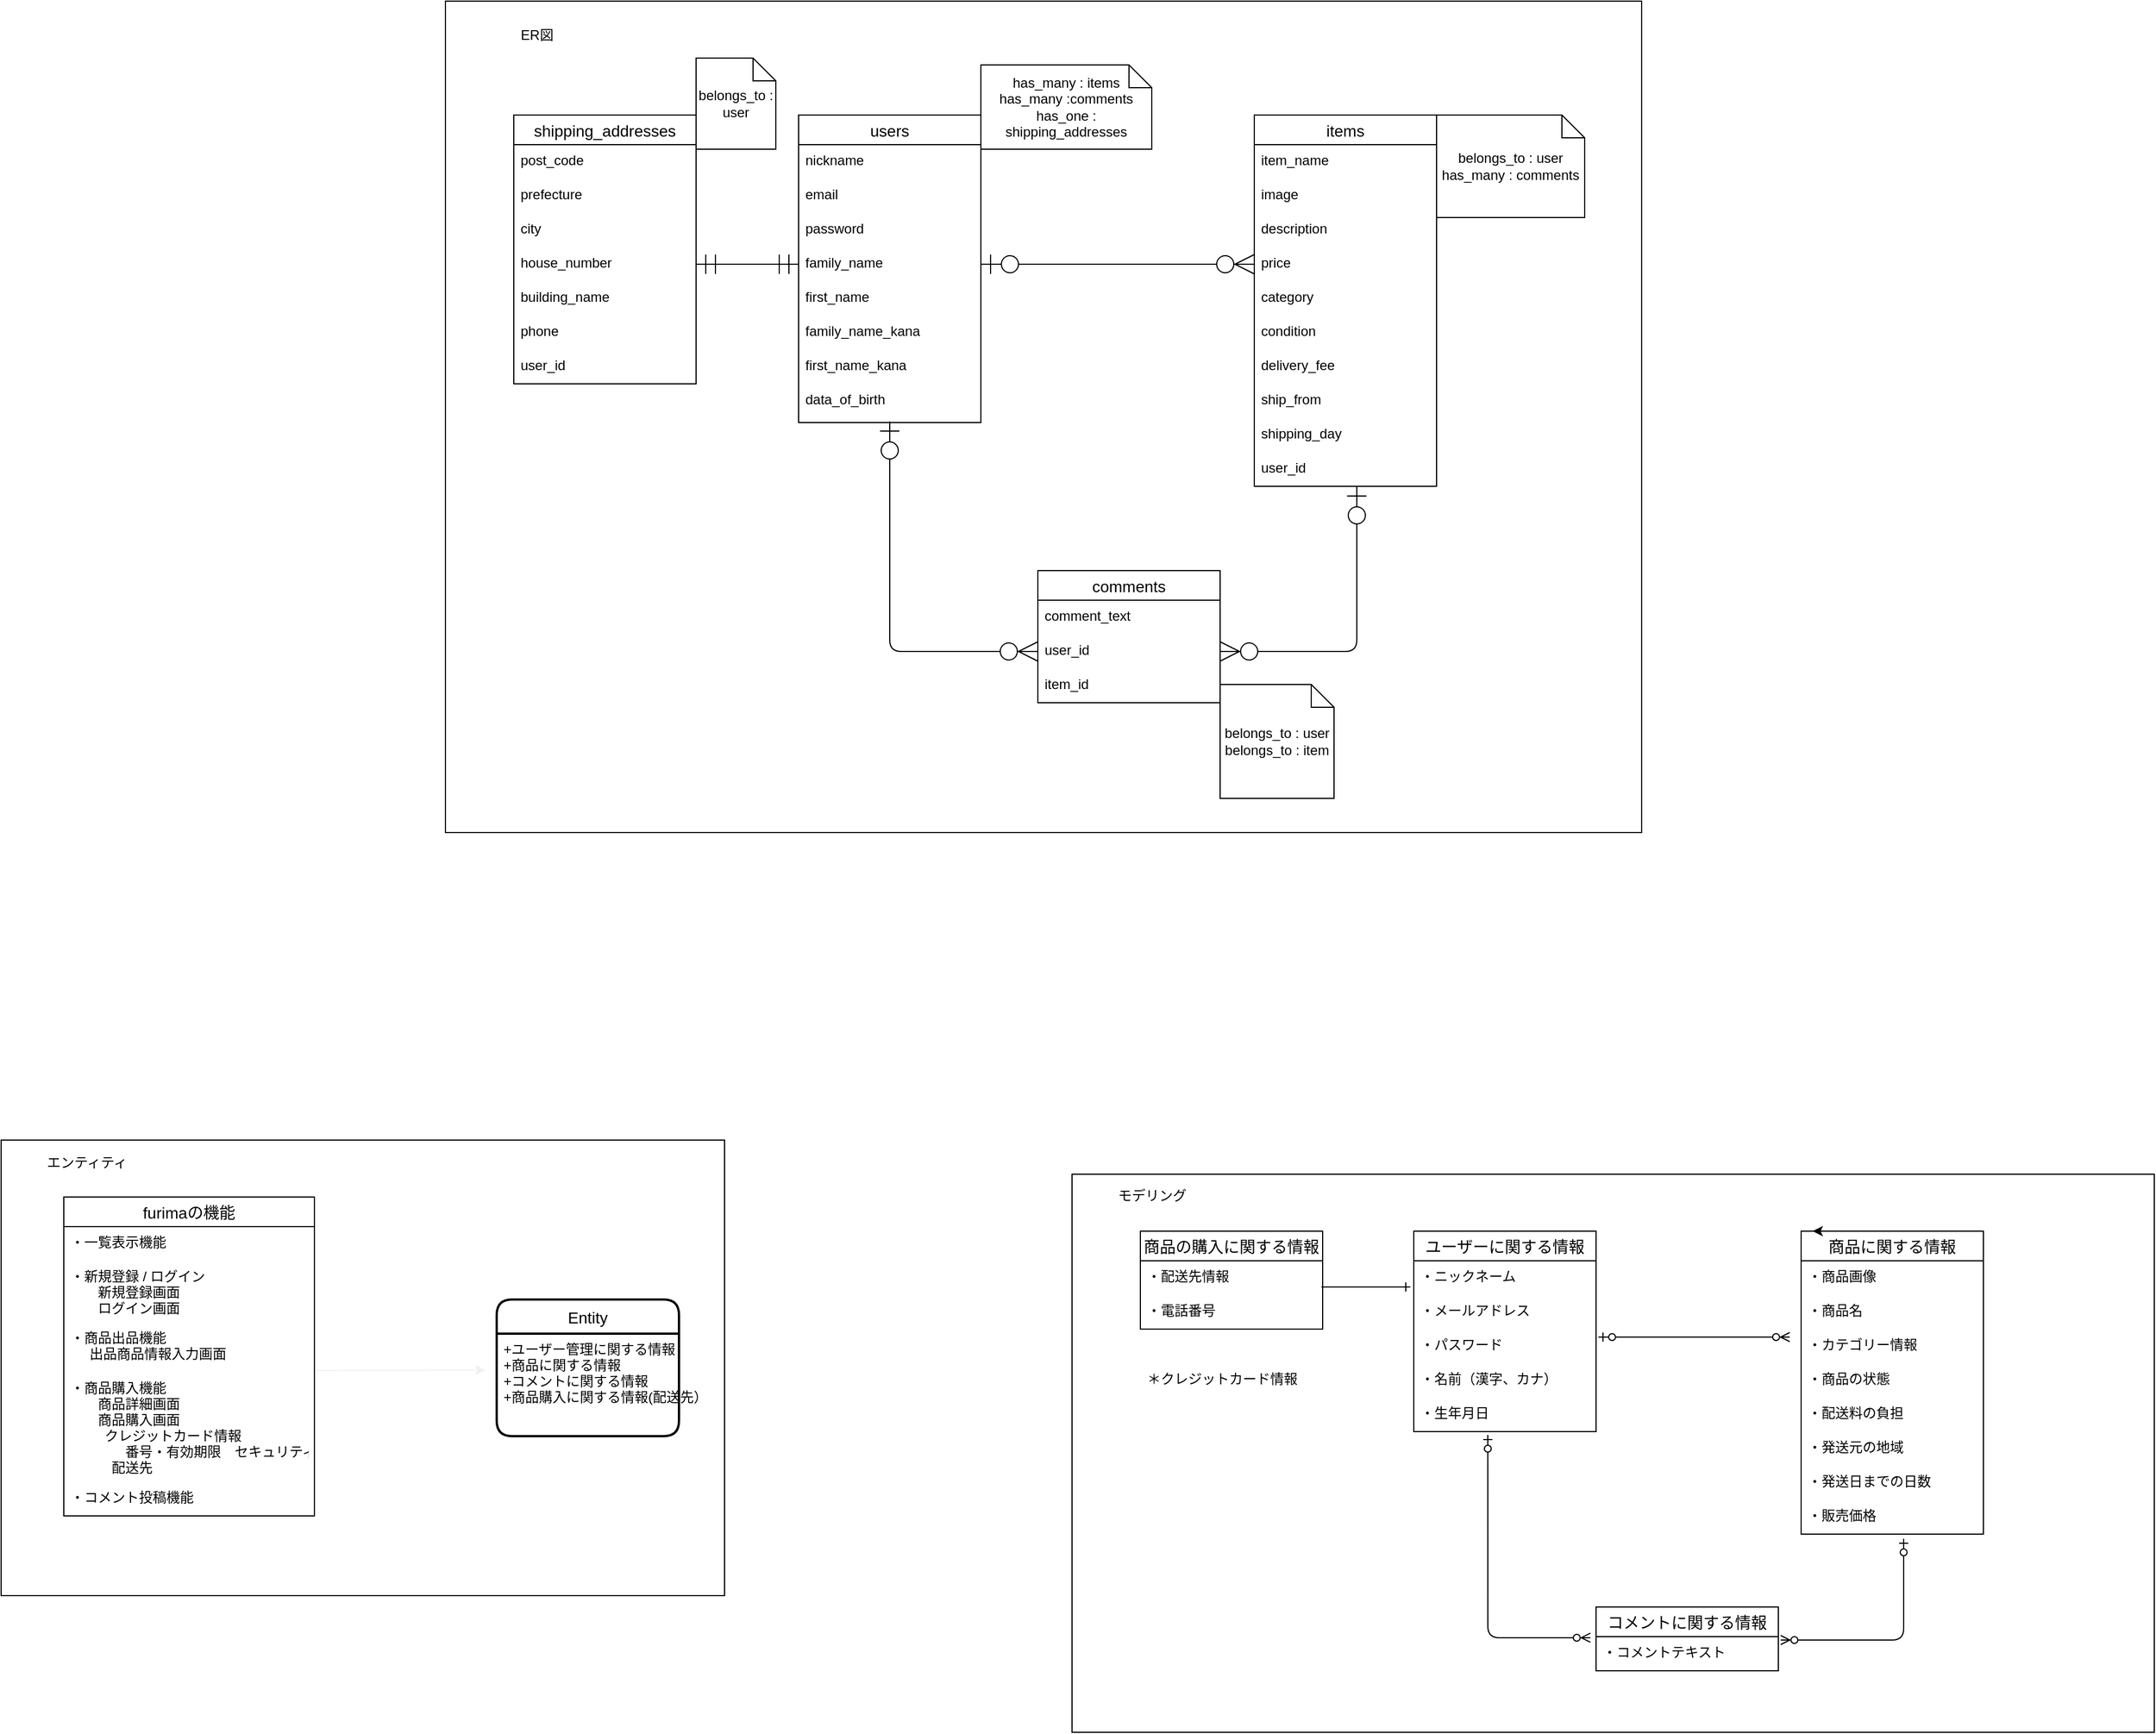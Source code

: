 <mxfile>
    <diagram id="UsFEDCfRNy4zQHfbOZY-" name="ページ1">
        <mxGraphModel dx="890" dy="496" grid="1" gridSize="10" guides="1" tooltips="1" connect="1" arrows="1" fold="1" page="1" pageScale="1" pageWidth="827" pageHeight="1169" math="0" shadow="0">
            <root>
                <mxCell id="0"/>
                <mxCell id="1" parent="0"/>
                <mxCell id="140" value="" style="group" vertex="1" connectable="0" parent="1">
                    <mxGeometry x="350" y="1270" width="950" height="490" as="geometry"/>
                </mxCell>
                <mxCell id="139" value="" style="whiteSpace=wrap;html=1;" vertex="1" parent="140">
                    <mxGeometry width="950" height="490" as="geometry"/>
                </mxCell>
                <mxCell id="92" value="ユーザーに関する情報" style="swimlane;fontStyle=0;childLayout=stackLayout;horizontal=1;startSize=26;horizontalStack=0;resizeParent=1;resizeParentMax=0;resizeLast=0;collapsible=1;marginBottom=0;align=center;fontSize=14;" vertex="1" parent="140">
                    <mxGeometry x="300" y="50" width="160" height="176" as="geometry"/>
                </mxCell>
                <mxCell id="116" value="・ニックネーム" style="text;strokeColor=none;fillColor=none;spacingLeft=4;spacingRight=4;overflow=hidden;rotatable=0;points=[[0,0.5],[1,0.5]];portConstraint=eastwest;fontSize=12;" vertex="1" parent="92">
                    <mxGeometry y="26" width="160" height="30" as="geometry"/>
                </mxCell>
                <mxCell id="94" value="・メールアドレス" style="text;strokeColor=none;fillColor=none;spacingLeft=4;spacingRight=4;overflow=hidden;rotatable=0;points=[[0,0.5],[1,0.5]];portConstraint=eastwest;fontSize=12;" vertex="1" parent="92">
                    <mxGeometry y="56" width="160" height="30" as="geometry"/>
                </mxCell>
                <mxCell id="96" value="・パスワード" style="text;strokeColor=none;fillColor=none;spacingLeft=4;spacingRight=4;overflow=hidden;rotatable=0;points=[[0,0.5],[1,0.5]];portConstraint=eastwest;fontSize=12;" vertex="1" parent="92">
                    <mxGeometry y="86" width="160" height="30" as="geometry"/>
                </mxCell>
                <mxCell id="93" value="・名前（漢字、カナ）" style="text;strokeColor=none;fillColor=none;spacingLeft=4;spacingRight=4;overflow=hidden;rotatable=0;points=[[0,0.5],[1,0.5]];portConstraint=eastwest;fontSize=12;" vertex="1" parent="92">
                    <mxGeometry y="116" width="160" height="30" as="geometry"/>
                </mxCell>
                <mxCell id="95" value="・生年月日" style="text;strokeColor=none;fillColor=none;spacingLeft=4;spacingRight=4;overflow=hidden;rotatable=0;points=[[0,0.5],[1,0.5]];portConstraint=eastwest;fontSize=12;" vertex="1" parent="92">
                    <mxGeometry y="146" width="160" height="30" as="geometry"/>
                </mxCell>
                <mxCell id="97" value="商品に関する情報" style="swimlane;fontStyle=0;childLayout=stackLayout;horizontal=1;startSize=26;horizontalStack=0;resizeParent=1;resizeParentMax=0;resizeLast=0;collapsible=1;marginBottom=0;align=center;fontSize=14;" vertex="1" parent="140">
                    <mxGeometry x="640" y="50" width="160" height="266" as="geometry"/>
                </mxCell>
                <mxCell id="98" value="・商品画像" style="text;strokeColor=none;fillColor=none;spacingLeft=4;spacingRight=4;overflow=hidden;rotatable=0;points=[[0,0.5],[1,0.5]];portConstraint=eastwest;fontSize=12;" vertex="1" parent="97">
                    <mxGeometry y="26" width="160" height="30" as="geometry"/>
                </mxCell>
                <mxCell id="100" value="・商品名" style="text;strokeColor=none;fillColor=none;spacingLeft=4;spacingRight=4;overflow=hidden;rotatable=0;points=[[0,0.5],[1,0.5]];portConstraint=eastwest;fontSize=12;" vertex="1" parent="97">
                    <mxGeometry y="56" width="160" height="30" as="geometry"/>
                </mxCell>
                <mxCell id="117" value="・カテゴリー情報" style="text;strokeColor=none;fillColor=none;spacingLeft=4;spacingRight=4;overflow=hidden;rotatable=0;points=[[0,0.5],[1,0.5]];portConstraint=eastwest;fontSize=12;" vertex="1" parent="97">
                    <mxGeometry y="86" width="160" height="30" as="geometry"/>
                </mxCell>
                <mxCell id="118" value="・商品の状態" style="text;strokeColor=none;fillColor=none;spacingLeft=4;spacingRight=4;overflow=hidden;rotatable=0;points=[[0,0.5],[1,0.5]];portConstraint=eastwest;fontSize=12;" vertex="1" parent="97">
                    <mxGeometry y="116" width="160" height="30" as="geometry"/>
                </mxCell>
                <mxCell id="119" value="・配送料の負担" style="text;strokeColor=none;fillColor=none;spacingLeft=4;spacingRight=4;overflow=hidden;rotatable=0;points=[[0,0.5],[1,0.5]];portConstraint=eastwest;fontSize=12;" vertex="1" parent="97">
                    <mxGeometry y="146" width="160" height="30" as="geometry"/>
                </mxCell>
                <mxCell id="120" value="・発送元の地域" style="text;strokeColor=none;fillColor=none;spacingLeft=4;spacingRight=4;overflow=hidden;rotatable=0;points=[[0,0.5],[1,0.5]];portConstraint=eastwest;fontSize=12;" vertex="1" parent="97">
                    <mxGeometry y="176" width="160" height="30" as="geometry"/>
                </mxCell>
                <mxCell id="121" value="・発送日までの日数" style="text;strokeColor=none;fillColor=none;spacingLeft=4;spacingRight=4;overflow=hidden;rotatable=0;points=[[0,0.5],[1,0.5]];portConstraint=eastwest;fontSize=12;" vertex="1" parent="97">
                    <mxGeometry y="206" width="160" height="30" as="geometry"/>
                </mxCell>
                <mxCell id="122" value="・販売価格" style="text;strokeColor=none;fillColor=none;spacingLeft=4;spacingRight=4;overflow=hidden;rotatable=0;points=[[0,0.5],[1,0.5]];portConstraint=eastwest;fontSize=12;" vertex="1" parent="97">
                    <mxGeometry y="236" width="160" height="30" as="geometry"/>
                </mxCell>
                <mxCell id="108" value="商品の購入に関する情報" style="swimlane;fontStyle=0;childLayout=stackLayout;horizontal=1;startSize=26;horizontalStack=0;resizeParent=1;resizeParentMax=0;resizeLast=0;collapsible=1;marginBottom=0;align=center;fontSize=14;" vertex="1" parent="140">
                    <mxGeometry x="60" y="50" width="160" height="86" as="geometry"/>
                </mxCell>
                <mxCell id="110" value="・配送先情報" style="text;strokeColor=none;fillColor=none;spacingLeft=4;spacingRight=4;overflow=hidden;rotatable=0;points=[[0,0.5],[1,0.5]];portConstraint=eastwest;fontSize=12;" vertex="1" parent="108">
                    <mxGeometry y="26" width="160" height="30" as="geometry"/>
                </mxCell>
                <mxCell id="111" value="・電話番号" style="text;strokeColor=none;fillColor=none;spacingLeft=4;spacingRight=4;overflow=hidden;rotatable=0;points=[[0,0.5],[1,0.5]];portConstraint=eastwest;fontSize=12;" vertex="1" parent="108">
                    <mxGeometry y="56" width="160" height="30" as="geometry"/>
                </mxCell>
                <mxCell id="112" value="コメントに関する情報" style="swimlane;fontStyle=0;childLayout=stackLayout;horizontal=1;startSize=26;horizontalStack=0;resizeParent=1;resizeParentMax=0;resizeLast=0;collapsible=1;marginBottom=0;align=center;fontSize=14;" vertex="1" parent="140">
                    <mxGeometry x="460" y="380" width="160" height="56" as="geometry"/>
                </mxCell>
                <mxCell id="113" value="・コメントテキスト" style="text;strokeColor=none;fillColor=none;spacingLeft=4;spacingRight=4;overflow=hidden;rotatable=0;points=[[0,0.5],[1,0.5]];portConstraint=eastwest;fontSize=12;" vertex="1" parent="112">
                    <mxGeometry y="26" width="160" height="30" as="geometry"/>
                </mxCell>
                <mxCell id="124" style="edgeStyle=orthogonalEdgeStyle;rounded=0;orthogonalLoop=1;jettySize=auto;html=1;exitX=0.25;exitY=0;exitDx=0;exitDy=0;entryX=0.063;entryY=0;entryDx=0;entryDy=0;entryPerimeter=0;" edge="1" parent="140" source="97" target="97">
                    <mxGeometry relative="1" as="geometry"/>
                </mxCell>
                <mxCell id="127" value="" style="edgeStyle=entityRelationEdgeStyle;fontSize=12;html=1;endArrow=ERzeroToMany;startArrow=ERzeroToOne;exitX=1.013;exitY=0.233;exitDx=0;exitDy=0;exitPerimeter=0;" edge="1" parent="140" source="96">
                    <mxGeometry width="100" height="100" relative="1" as="geometry">
                        <mxPoint x="460" y="200" as="sourcePoint"/>
                        <mxPoint x="630" y="143" as="targetPoint"/>
                    </mxGeometry>
                </mxCell>
                <mxCell id="128" value="" style="edgeStyle=elbowEdgeStyle;fontSize=12;html=1;endArrow=ERzeroToMany;startArrow=ERzeroToOne;entryX=-0.031;entryY=0.033;entryDx=0;entryDy=0;entryPerimeter=0;exitX=0.406;exitY=1.1;exitDx=0;exitDy=0;exitPerimeter=0;" edge="1" parent="140" source="95" target="113">
                    <mxGeometry width="100" height="100" relative="1" as="geometry">
                        <mxPoint x="340" y="340" as="sourcePoint"/>
                        <mxPoint x="440" y="240" as="targetPoint"/>
                        <Array as="points">
                            <mxPoint x="365" y="370"/>
                        </Array>
                    </mxGeometry>
                </mxCell>
                <mxCell id="130" value="" style="edgeStyle=elbowEdgeStyle;fontSize=12;html=1;endArrow=ERzeroToMany;startArrow=ERzeroToOne;entryX=1.013;entryY=0.1;entryDx=0;entryDy=0;entryPerimeter=0;" edge="1" parent="140" target="113">
                    <mxGeometry width="100" height="100" relative="1" as="geometry">
                        <mxPoint x="730" y="320" as="sourcePoint"/>
                        <mxPoint x="760" y="340" as="targetPoint"/>
                        <Array as="points">
                            <mxPoint x="730" y="340"/>
                            <mxPoint x="740" y="360"/>
                        </Array>
                    </mxGeometry>
                </mxCell>
                <mxCell id="131" value="" style="edgeStyle=entityRelationEdgeStyle;fontSize=12;html=1;endArrow=ERone;endFill=1;entryX=-0.019;entryY=0.767;entryDx=0;entryDy=0;entryPerimeter=0;" edge="1" parent="140" target="116">
                    <mxGeometry width="100" height="100" relative="1" as="geometry">
                        <mxPoint x="219" y="99" as="sourcePoint"/>
                        <mxPoint x="290" y="100" as="targetPoint"/>
                    </mxGeometry>
                </mxCell>
                <mxCell id="137" value="モデリング" style="text;html=1;align=center;verticalAlign=middle;resizable=0;points=[];autosize=1;" vertex="1" parent="140">
                    <mxGeometry x="30" y="9" width="80" height="20" as="geometry"/>
                </mxCell>
                <mxCell id="109" value="＊クレジットカード情報" style="text;strokeColor=none;fillColor=none;spacingLeft=4;spacingRight=4;overflow=hidden;rotatable=0;points=[[0,0.5],[1,0.5]];portConstraint=eastwest;fontSize=12;" vertex="1" parent="140">
                    <mxGeometry x="60" y="166" width="160" height="30" as="geometry"/>
                </mxCell>
                <mxCell id="142" value="" style="group" vertex="1" connectable="0" parent="1">
                    <mxGeometry x="-590" y="1240" width="635" height="400" as="geometry"/>
                </mxCell>
                <mxCell id="141" value="" style="whiteSpace=wrap;html=1;" vertex="1" parent="142">
                    <mxGeometry width="635" height="400" as="geometry"/>
                </mxCell>
                <mxCell id="82" value="furimaの機能" style="swimlane;fontStyle=0;childLayout=stackLayout;horizontal=1;startSize=26;horizontalStack=0;resizeParent=1;resizeParentMax=0;resizeLast=0;collapsible=1;marginBottom=0;align=center;fontSize=14;" vertex="1" parent="142">
                    <mxGeometry x="55" y="50" width="220" height="280" as="geometry"/>
                </mxCell>
                <mxCell id="101" value="・一覧表示機能" style="text;strokeColor=none;fillColor=none;spacingLeft=4;spacingRight=4;overflow=hidden;rotatable=0;points=[[0,0.5],[1,0.5]];portConstraint=eastwest;fontSize=12;" vertex="1" parent="82">
                    <mxGeometry y="26" width="220" height="30" as="geometry"/>
                </mxCell>
                <mxCell id="83" value="・新規登録 / ログイン&#10;　　新規登録画面&#10;　　ログイン画面" style="text;strokeColor=none;fillColor=none;spacingLeft=4;spacingRight=4;overflow=hidden;rotatable=0;points=[[0,0.5],[1,0.5]];portConstraint=eastwest;fontSize=12;" vertex="1" parent="82">
                    <mxGeometry y="56" width="220" height="54" as="geometry"/>
                </mxCell>
                <mxCell id="84" value="・商品出品機能&#10;     出品商品情報入力画面" style="text;strokeColor=none;fillColor=none;spacingLeft=4;spacingRight=4;overflow=hidden;rotatable=0;points=[[0,0.5],[1,0.5]];portConstraint=eastwest;fontSize=12;" vertex="1" parent="82">
                    <mxGeometry y="110" width="220" height="44" as="geometry"/>
                </mxCell>
                <mxCell id="85" value="・商品購入機能&#10;　　商品詳細画面&#10;　　商品購入画面&#10;         クレジットカード情報&#10;　　　　番号・有効期限　セキュリティコード&#10;　　　配送先" style="text;strokeColor=none;fillColor=none;spacingLeft=4;spacingRight=4;overflow=hidden;rotatable=0;points=[[0,0.5],[1,0.5]];portConstraint=eastwest;fontSize=12;" vertex="1" parent="82">
                    <mxGeometry y="154" width="220" height="96" as="geometry"/>
                </mxCell>
                <mxCell id="86" value="・コメント投稿機能" style="text;strokeColor=none;fillColor=none;spacingLeft=4;spacingRight=4;overflow=hidden;rotatable=0;points=[[0,0.5],[1,0.5]];portConstraint=eastwest;fontSize=12;" vertex="1" parent="82">
                    <mxGeometry y="250" width="220" height="30" as="geometry"/>
                </mxCell>
                <mxCell id="87" value="" style="endArrow=classic;html=1;strokeColor=#f0f0f0;exitX=1.006;exitY=-0.017;exitDx=0;exitDy=0;exitPerimeter=0;" edge="1" parent="142" source="85">
                    <mxGeometry width="50" height="50" relative="1" as="geometry">
                        <mxPoint x="395" y="120" as="sourcePoint"/>
                        <mxPoint x="425" y="202" as="targetPoint"/>
                    </mxGeometry>
                </mxCell>
                <mxCell id="106" value="Entity" style="swimlane;childLayout=stackLayout;horizontal=1;startSize=30;horizontalStack=0;rounded=1;fontSize=14;fontStyle=0;strokeWidth=2;resizeParent=0;resizeLast=1;shadow=0;dashed=0;align=center;" vertex="1" parent="142">
                    <mxGeometry x="435" y="140" width="160" height="120" as="geometry"/>
                </mxCell>
                <mxCell id="107" value="+ユーザー管理に関する情報&#10;+商品に関する情報&#10;+コメントに関する情報&#10;+商品購入に関する情報(配送先）&#10;" style="align=left;strokeColor=none;fillColor=none;spacingLeft=4;fontSize=12;verticalAlign=top;resizable=0;rotatable=0;part=1;" vertex="1" parent="106">
                    <mxGeometry y="30" width="160" height="90" as="geometry"/>
                </mxCell>
                <mxCell id="136" value="エンティティ" style="text;html=1;align=center;verticalAlign=middle;resizable=0;points=[];autosize=1;" vertex="1" parent="142">
                    <mxGeometry x="30" y="10" width="90" height="20" as="geometry"/>
                </mxCell>
                <mxCell id="159" value="" style="group" vertex="1" connectable="0" parent="1">
                    <mxGeometry x="-200" y="240" width="1050" height="730" as="geometry"/>
                </mxCell>
                <mxCell id="158" value="" style="whiteSpace=wrap;html=1;" vertex="1" parent="159">
                    <mxGeometry width="1050" height="730" as="geometry"/>
                </mxCell>
                <mxCell id="47" value="users" style="swimlane;fontStyle=0;childLayout=stackLayout;horizontal=1;startSize=26;horizontalStack=0;resizeParent=1;resizeParentMax=0;resizeLast=0;collapsible=1;marginBottom=0;align=center;fontSize=14;" vertex="1" parent="159">
                    <mxGeometry x="310" y="100" width="160" height="270" as="geometry">
                        <mxRectangle x="90" y="160" width="50" height="26" as="alternateBounds"/>
                    </mxGeometry>
                </mxCell>
                <mxCell id="49" value="nickname" style="text;strokeColor=none;fillColor=none;spacingLeft=4;spacingRight=4;overflow=hidden;rotatable=0;points=[[0,0.5],[1,0.5]];portConstraint=eastwest;fontSize=12;" vertex="1" parent="47">
                    <mxGeometry y="26" width="160" height="30" as="geometry"/>
                </mxCell>
                <mxCell id="50" value="email" style="text;strokeColor=none;fillColor=none;spacingLeft=4;spacingRight=4;overflow=hidden;rotatable=0;points=[[0,0.5],[1,0.5]];portConstraint=eastwest;fontSize=12;" vertex="1" parent="47">
                    <mxGeometry y="56" width="160" height="30" as="geometry"/>
                </mxCell>
                <mxCell id="51" value="password" style="text;strokeColor=none;fillColor=none;spacingLeft=4;spacingRight=4;overflow=hidden;rotatable=0;points=[[0,0.5],[1,0.5]];portConstraint=eastwest;fontSize=12;" vertex="1" parent="47">
                    <mxGeometry y="86" width="160" height="30" as="geometry"/>
                </mxCell>
                <mxCell id="48" value="family_name" style="text;strokeColor=none;fillColor=none;spacingLeft=4;spacingRight=4;overflow=hidden;rotatable=0;points=[[0,0.5],[1,0.5]];portConstraint=eastwest;fontSize=12;" vertex="1" parent="47">
                    <mxGeometry y="116" width="160" height="30" as="geometry"/>
                </mxCell>
                <mxCell id="153" value="first_name" style="text;strokeColor=none;fillColor=none;spacingLeft=4;spacingRight=4;overflow=hidden;rotatable=0;points=[[0,0.5],[1,0.5]];portConstraint=eastwest;fontSize=12;" vertex="1" parent="47">
                    <mxGeometry y="146" width="160" height="30" as="geometry"/>
                </mxCell>
                <mxCell id="143" value="family_name_kana" style="text;strokeColor=none;fillColor=none;spacingLeft=4;spacingRight=4;overflow=hidden;rotatable=0;points=[[0,0.5],[1,0.5]];portConstraint=eastwest;fontSize=12;" vertex="1" parent="47">
                    <mxGeometry y="176" width="160" height="30" as="geometry"/>
                </mxCell>
                <mxCell id="154" value="first_name_kana" style="text;strokeColor=none;fillColor=none;spacingLeft=4;spacingRight=4;overflow=hidden;rotatable=0;points=[[0,0.5],[1,0.5]];portConstraint=eastwest;fontSize=12;" vertex="1" parent="47">
                    <mxGeometry y="206" width="160" height="30" as="geometry"/>
                </mxCell>
                <mxCell id="52" value="data_of_birth" style="text;strokeColor=none;fillColor=none;spacingLeft=4;spacingRight=4;overflow=hidden;rotatable=0;points=[[0,0.5],[1,0.5]];portConstraint=eastwest;fontSize=12;" vertex="1" parent="47">
                    <mxGeometry y="236" width="160" height="34" as="geometry"/>
                </mxCell>
                <mxCell id="53" value="items" style="swimlane;fontStyle=0;childLayout=stackLayout;horizontal=1;startSize=26;horizontalStack=0;resizeParent=1;resizeParentMax=0;resizeLast=0;collapsible=1;marginBottom=0;align=center;fontSize=14;" vertex="1" parent="159">
                    <mxGeometry x="710" y="100" width="160" height="326" as="geometry"/>
                </mxCell>
                <mxCell id="54" value="item_name" style="text;strokeColor=none;fillColor=none;spacingLeft=4;spacingRight=4;overflow=hidden;rotatable=0;points=[[0,0.5],[1,0.5]];portConstraint=eastwest;fontSize=12;" vertex="1" parent="53">
                    <mxGeometry y="26" width="160" height="30" as="geometry"/>
                </mxCell>
                <mxCell id="55" value="image" style="text;strokeColor=none;fillColor=none;spacingLeft=4;spacingRight=4;overflow=hidden;rotatable=0;points=[[0,0.5],[1,0.5]];portConstraint=eastwest;fontSize=12;" vertex="1" parent="53">
                    <mxGeometry y="56" width="160" height="30" as="geometry"/>
                </mxCell>
                <mxCell id="56" value="description" style="text;strokeColor=none;fillColor=none;spacingLeft=4;spacingRight=4;overflow=hidden;rotatable=0;points=[[0,0.5],[1,0.5]];portConstraint=eastwest;fontSize=12;" vertex="1" parent="53">
                    <mxGeometry y="86" width="160" height="30" as="geometry"/>
                </mxCell>
                <mxCell id="57" value="price" style="text;strokeColor=none;fillColor=none;spacingLeft=4;spacingRight=4;overflow=hidden;rotatable=0;points=[[0,0.5],[1,0.5]];portConstraint=eastwest;fontSize=12;" vertex="1" parent="53">
                    <mxGeometry y="116" width="160" height="30" as="geometry"/>
                </mxCell>
                <mxCell id="58" value="category" style="text;strokeColor=none;fillColor=none;spacingLeft=4;spacingRight=4;overflow=hidden;rotatable=0;points=[[0,0.5],[1,0.5]];portConstraint=eastwest;fontSize=12;" vertex="1" parent="53">
                    <mxGeometry y="146" width="160" height="30" as="geometry"/>
                </mxCell>
                <mxCell id="59" value="condition" style="text;strokeColor=none;fillColor=none;spacingLeft=4;spacingRight=4;overflow=hidden;rotatable=0;points=[[0,0.5],[1,0.5]];portConstraint=eastwest;fontSize=12;" vertex="1" parent="53">
                    <mxGeometry y="176" width="160" height="30" as="geometry"/>
                </mxCell>
                <mxCell id="60" value="delivery_fee" style="text;strokeColor=none;fillColor=none;spacingLeft=4;spacingRight=4;overflow=hidden;rotatable=0;points=[[0,0.5],[1,0.5]];portConstraint=eastwest;fontSize=12;" vertex="1" parent="53">
                    <mxGeometry y="206" width="160" height="30" as="geometry"/>
                </mxCell>
                <mxCell id="61" value="ship_from" style="text;strokeColor=none;fillColor=none;spacingLeft=4;spacingRight=4;overflow=hidden;rotatable=0;points=[[0,0.5],[1,0.5]];portConstraint=eastwest;fontSize=12;" vertex="1" parent="53">
                    <mxGeometry y="236" width="160" height="30" as="geometry"/>
                </mxCell>
                <mxCell id="62" value="shipping_day" style="text;strokeColor=none;fillColor=none;spacingLeft=4;spacingRight=4;overflow=hidden;rotatable=0;points=[[0,0.5],[1,0.5]];portConstraint=eastwest;fontSize=12;" vertex="1" parent="53">
                    <mxGeometry y="266" width="160" height="30" as="geometry"/>
                </mxCell>
                <mxCell id="63" value="user_id" style="text;strokeColor=none;fillColor=none;spacingLeft=4;spacingRight=4;overflow=hidden;rotatable=0;points=[[0,0.5],[1,0.5]];portConstraint=eastwest;fontSize=12;" vertex="1" parent="53">
                    <mxGeometry y="296" width="160" height="30" as="geometry"/>
                </mxCell>
                <mxCell id="64" value="comments" style="swimlane;fontStyle=0;childLayout=stackLayout;horizontal=1;startSize=26;horizontalStack=0;resizeParent=1;resizeParentMax=0;resizeLast=0;collapsible=1;marginBottom=0;align=center;fontSize=14;" vertex="1" parent="159">
                    <mxGeometry x="520" y="500" width="160" height="116" as="geometry"/>
                </mxCell>
                <mxCell id="65" value="comment_text" style="text;strokeColor=none;fillColor=none;spacingLeft=4;spacingRight=4;overflow=hidden;rotatable=0;points=[[0,0.5],[1,0.5]];portConstraint=eastwest;fontSize=12;" vertex="1" parent="64">
                    <mxGeometry y="26" width="160" height="30" as="geometry"/>
                </mxCell>
                <mxCell id="66" value="user_id" style="text;strokeColor=none;fillColor=none;spacingLeft=4;spacingRight=4;overflow=hidden;rotatable=0;points=[[0,0.5],[1,0.5]];portConstraint=eastwest;fontSize=12;" vertex="1" parent="64">
                    <mxGeometry y="56" width="160" height="30" as="geometry"/>
                </mxCell>
                <mxCell id="67" value="item_id" style="text;strokeColor=none;fillColor=none;spacingLeft=4;spacingRight=4;overflow=hidden;rotatable=0;points=[[0,0.5],[1,0.5]];portConstraint=eastwest;fontSize=12;" vertex="1" parent="64">
                    <mxGeometry y="86" width="160" height="30" as="geometry"/>
                </mxCell>
                <mxCell id="68" value="" style="edgeStyle=entityRelationEdgeStyle;fontSize=12;html=1;endArrow=ERzeroToMany;startArrow=ERzeroToOne;strokeWidth=1;endSize=15;startSize=15;exitX=1;exitY=0.5;exitDx=0;exitDy=0;entryX=0;entryY=0.5;entryDx=0;entryDy=0;" edge="1" parent="159" source="48" target="57">
                    <mxGeometry width="100" height="100" relative="1" as="geometry">
                        <mxPoint x="490" y="180" as="sourcePoint"/>
                        <mxPoint x="706" y="190" as="targetPoint"/>
                    </mxGeometry>
                </mxCell>
                <mxCell id="69" value="" style="fontSize=12;html=1;endArrow=ERzeroToMany;startArrow=ERzeroToOne;strokeWidth=1;edgeStyle=elbowEdgeStyle;endSize=15;startSize=15;entryX=0;entryY=0.5;entryDx=0;entryDy=0;exitX=0.5;exitY=0.971;exitDx=0;exitDy=0;exitPerimeter=0;" edge="1" parent="159" target="66" source="52">
                    <mxGeometry width="100" height="100" relative="1" as="geometry">
                        <mxPoint x="390" y="310" as="sourcePoint"/>
                        <mxPoint x="470" y="568" as="targetPoint"/>
                        <Array as="points">
                            <mxPoint x="390" y="470"/>
                            <mxPoint x="390" y="318"/>
                        </Array>
                    </mxGeometry>
                </mxCell>
                <mxCell id="70" value="" style="edgeStyle=elbowEdgeStyle;fontSize=12;html=1;endArrow=ERzeroToMany;startArrow=ERzeroToOne;strokeWidth=1;entryX=1;entryY=0.5;entryDx=0;entryDy=0;endSize=15;startSize=15;" edge="1" parent="159" source="63" target="66">
                    <mxGeometry width="100" height="100" relative="1" as="geometry">
                        <mxPoint x="810" y="450" as="sourcePoint"/>
                        <mxPoint x="700" y="550" as="targetPoint"/>
                        <Array as="points">
                            <mxPoint x="800" y="510"/>
                        </Array>
                    </mxGeometry>
                </mxCell>
                <mxCell id="102" value="has_many : items&lt;br&gt;has_many :comments&lt;br&gt;has_one : shipping_addresses" style="shape=note;size=20;whiteSpace=wrap;html=1;" vertex="1" parent="159">
                    <mxGeometry x="470" y="56" width="150" height="74" as="geometry"/>
                </mxCell>
                <mxCell id="103" value="belongs_to : user&lt;br&gt;has_many : comments" style="shape=note;size=20;whiteSpace=wrap;html=1;" vertex="1" parent="159">
                    <mxGeometry x="870" y="100" width="130" height="90" as="geometry"/>
                </mxCell>
                <mxCell id="105" value="belongs_to : user&lt;br&gt;belongs_to : item" style="shape=note;size=20;whiteSpace=wrap;html=1;" vertex="1" parent="159">
                    <mxGeometry x="680" y="600" width="100" height="100" as="geometry"/>
                </mxCell>
                <mxCell id="132" value="shipping_addresses" style="swimlane;fontStyle=0;childLayout=stackLayout;horizontal=1;startSize=26;horizontalStack=0;resizeParent=1;resizeParentMax=0;resizeLast=0;collapsible=1;marginBottom=0;align=center;fontSize=14;" vertex="1" parent="159">
                    <mxGeometry x="60" y="100" width="160" height="236" as="geometry">
                        <mxRectangle x="60" y="100" width="70" height="26" as="alternateBounds"/>
                    </mxGeometry>
                </mxCell>
                <mxCell id="145" value="post_code" style="text;strokeColor=none;fillColor=none;spacingLeft=4;spacingRight=4;overflow=hidden;rotatable=0;points=[[0,0.5],[1,0.5]];portConstraint=eastwest;fontSize=12;" vertex="1" parent="132">
                    <mxGeometry y="26" width="160" height="30" as="geometry"/>
                </mxCell>
                <mxCell id="134" value="prefecture" style="text;strokeColor=none;fillColor=none;spacingLeft=4;spacingRight=4;overflow=hidden;rotatable=0;points=[[0,0.5],[1,0.5]];portConstraint=eastwest;fontSize=12;" vertex="1" parent="132">
                    <mxGeometry y="56" width="160" height="30" as="geometry"/>
                </mxCell>
                <mxCell id="147" value="city" style="text;strokeColor=none;fillColor=none;spacingLeft=4;spacingRight=4;overflow=hidden;rotatable=0;points=[[0,0.5],[1,0.5]];portConstraint=eastwest;fontSize=12;" vertex="1" parent="132">
                    <mxGeometry y="86" width="160" height="30" as="geometry"/>
                </mxCell>
                <mxCell id="148" value="house_number" style="text;strokeColor=none;fillColor=none;spacingLeft=4;spacingRight=4;overflow=hidden;rotatable=0;points=[[0,0.5],[1,0.5]];portConstraint=eastwest;fontSize=12;" vertex="1" parent="132">
                    <mxGeometry y="116" width="160" height="30" as="geometry"/>
                </mxCell>
                <mxCell id="150" value="building_name" style="text;strokeColor=none;fillColor=none;spacingLeft=4;spacingRight=4;overflow=hidden;rotatable=0;points=[[0,0.5],[1,0.5]];portConstraint=eastwest;fontSize=12;" vertex="1" parent="132">
                    <mxGeometry y="146" width="160" height="30" as="geometry"/>
                </mxCell>
                <mxCell id="152" value="phone" style="text;strokeColor=none;fillColor=none;spacingLeft=4;spacingRight=4;overflow=hidden;rotatable=0;points=[[0,0.5],[1,0.5]];portConstraint=eastwest;fontSize=12;" vertex="1" parent="132">
                    <mxGeometry y="176" width="160" height="30" as="geometry"/>
                </mxCell>
                <mxCell id="160" value="user_id" style="text;strokeColor=none;fillColor=none;spacingLeft=4;spacingRight=4;overflow=hidden;rotatable=0;points=[[0,0.5],[1,0.5]];portConstraint=eastwest;fontSize=12;" vertex="1" parent="132">
                    <mxGeometry y="206" width="160" height="30" as="geometry"/>
                </mxCell>
                <mxCell id="138" value="ER図" style="text;html=1;align=center;verticalAlign=middle;resizable=0;points=[];autosize=1;" vertex="1" parent="159">
                    <mxGeometry x="60" y="20" width="40" height="20" as="geometry"/>
                </mxCell>
                <mxCell id="155" value="belongs_to : user" style="shape=note;size=20;whiteSpace=wrap;html=1;" vertex="1" parent="159">
                    <mxGeometry x="220" y="50" width="70" height="80" as="geometry"/>
                </mxCell>
                <mxCell id="156" value="" style="edgeStyle=entityRelationEdgeStyle;fontSize=12;html=1;endArrow=ERmandOne;startArrow=ERmandOne;exitX=1;exitY=0.5;exitDx=0;exitDy=0;entryX=0;entryY=0.5;entryDx=0;entryDy=0;endSize=15;startSize=15;" edge="1" parent="159" source="148" target="48">
                    <mxGeometry width="100" height="100" relative="1" as="geometry">
                        <mxPoint x="210" y="300" as="sourcePoint"/>
                        <mxPoint x="310" y="200" as="targetPoint"/>
                    </mxGeometry>
                </mxCell>
            </root>
        </mxGraphModel>
    </diagram>
</mxfile>